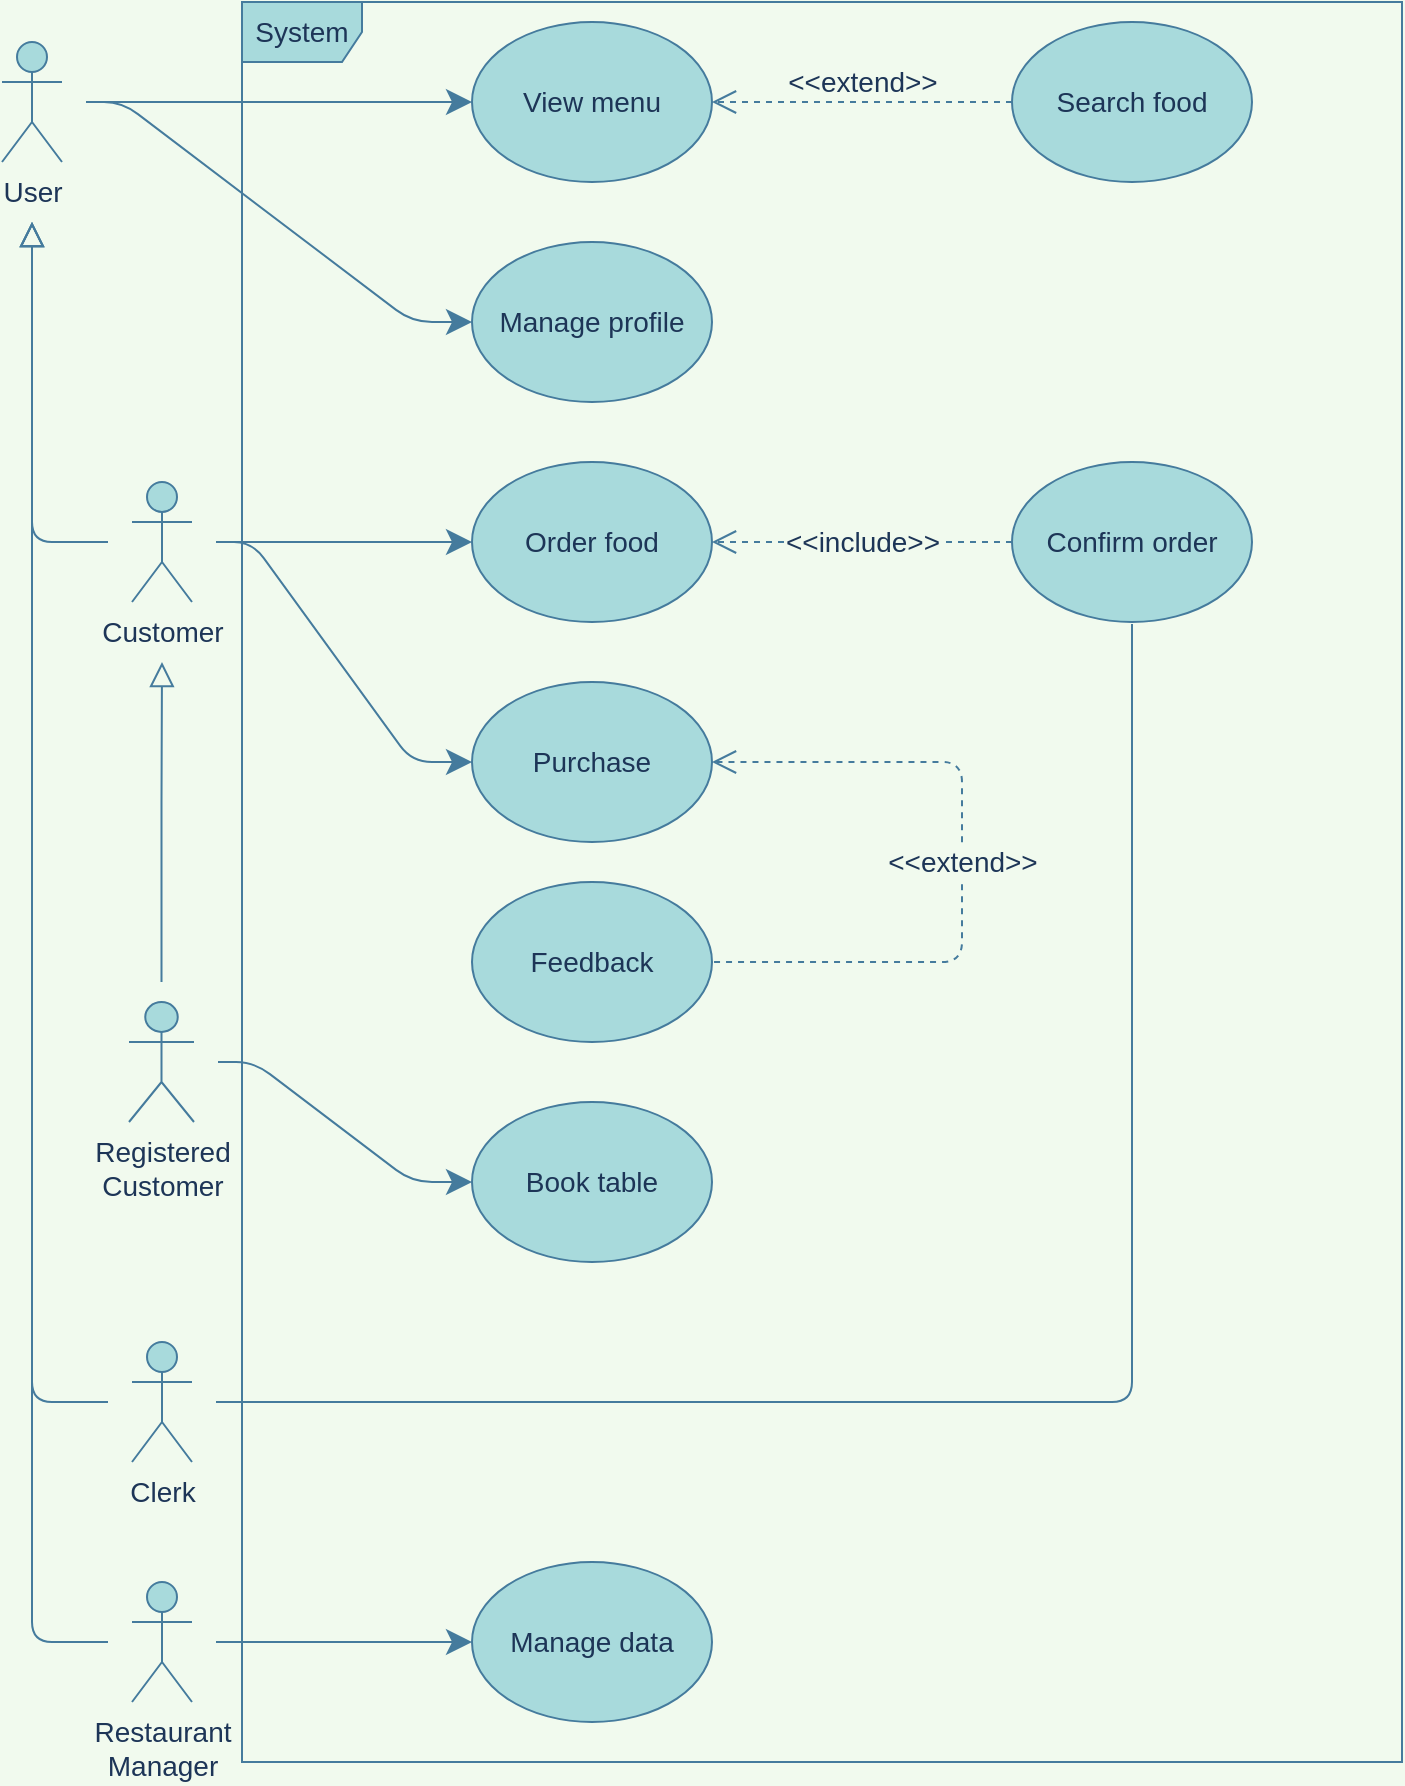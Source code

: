 <mxfile>
    <diagram id="F4elgVZbu_pHF8BznkAH" name="Page-1">
        <mxGraphModel dx="600" dy="1567" grid="1" gridSize="10" guides="1" tooltips="1" connect="1" arrows="1" fold="1" page="1" pageScale="1" pageWidth="850" pageHeight="1100" background="#F1FAEE" math="0" shadow="0">
            <root>
                <mxCell id="0"/>
                <mxCell id="1" parent="0"/>
                <mxCell id="78" value="System" style="shape=umlFrame;whiteSpace=wrap;html=1;rounded=0;sketch=0;fontSize=14;fontColor=#1D3557;strokeColor=#457B9D;fillColor=#A8DADC;width=60;height=30;" parent="1" vertex="1">
                    <mxGeometry x="150" y="-1020" width="580" height="880" as="geometry"/>
                </mxCell>
                <mxCell id="6" value="View menu" style="ellipse;whiteSpace=wrap;html=1;fontSize=14;fillColor=#A8DADC;strokeColor=#457B9D;fontColor=#1D3557;" parent="1" vertex="1">
                    <mxGeometry x="265" y="-1010" width="120" height="80" as="geometry"/>
                </mxCell>
                <mxCell id="53" value="&amp;lt;&amp;lt;extend&amp;gt;&amp;gt;" style="edgeStyle=entityRelationEdgeStyle;rounded=1;sketch=0;orthogonalLoop=1;jettySize=auto;html=1;fontSize=14;fontColor=#1D3557;strokeColor=#457B9D;fillColor=#A8DADC;endArrow=open;endFill=0;endSize=10;dashed=1;labelBackgroundColor=#F1FAEE;" parent="1" source="8" target="6" edge="1">
                    <mxGeometry y="-10" relative="1" as="geometry">
                        <mxPoint as="offset"/>
                    </mxGeometry>
                </mxCell>
                <mxCell id="8" value="Search food" style="ellipse;whiteSpace=wrap;html=1;fontSize=14;fillColor=#A8DADC;strokeColor=#457B9D;fontColor=#1D3557;" parent="1" vertex="1">
                    <mxGeometry x="535" y="-1010" width="120" height="80" as="geometry"/>
                </mxCell>
                <mxCell id="51" style="edgeStyle=entityRelationEdgeStyle;rounded=1;sketch=0;orthogonalLoop=1;jettySize=auto;html=1;fontSize=14;fontColor=#1D3557;strokeColor=#457B9D;fillColor=#A8DADC;endSize=10;sourcePerimeterSpacing=12;endArrow=classic;endFill=1;labelBackgroundColor=#F1FAEE;" parent="1" source="48" target="50" edge="1">
                    <mxGeometry relative="1" as="geometry"/>
                </mxCell>
                <mxCell id="52" style="edgeStyle=entityRelationEdgeStyle;rounded=1;sketch=0;orthogonalLoop=1;jettySize=auto;html=1;fontSize=14;fontColor=#1D3557;strokeColor=#457B9D;fillColor=#A8DADC;endSize=10;sourcePerimeterSpacing=12;endArrow=classic;endFill=1;labelBackgroundColor=#F1FAEE;" parent="1" source="48" target="6" edge="1">
                    <mxGeometry relative="1" as="geometry"/>
                </mxCell>
                <mxCell id="48" value="User" style="shape=umlActor;verticalLabelPosition=bottom;verticalAlign=top;html=1;rounded=0;sketch=0;fontColor=#1D3557;strokeColor=#457B9D;fillColor=#A8DADC;fontSize=14;" parent="1" vertex="1">
                    <mxGeometry x="30" y="-1000" width="30" height="60" as="geometry"/>
                </mxCell>
                <mxCell id="50" value="Manage profile" style="ellipse;whiteSpace=wrap;html=1;fontSize=14;fillColor=#A8DADC;strokeColor=#457B9D;fontColor=#1D3557;" parent="1" vertex="1">
                    <mxGeometry x="265" y="-900" width="120" height="80" as="geometry"/>
                </mxCell>
                <mxCell id="54" value="Order food" style="ellipse;whiteSpace=wrap;html=1;fontSize=14;fillColor=#A8DADC;strokeColor=#457B9D;fontColor=#1D3557;" parent="1" vertex="1">
                    <mxGeometry x="265" y="-790" width="120" height="80" as="geometry"/>
                </mxCell>
                <mxCell id="55" value="Book table" style="ellipse;whiteSpace=wrap;html=1;fontSize=14;fillColor=#A8DADC;strokeColor=#457B9D;fontColor=#1D3557;" parent="1" vertex="1">
                    <mxGeometry x="265" y="-470" width="120" height="80" as="geometry"/>
                </mxCell>
                <mxCell id="57" value="Purchase" style="ellipse;whiteSpace=wrap;html=1;fontSize=14;fillColor=#A8DADC;strokeColor=#457B9D;fontColor=#1D3557;" parent="1" vertex="1">
                    <mxGeometry x="265" y="-680" width="120" height="80" as="geometry"/>
                </mxCell>
                <mxCell id="58" value="Feedback" style="ellipse;whiteSpace=wrap;html=1;fontSize=14;fillColor=#A8DADC;strokeColor=#457B9D;fontColor=#1D3557;" parent="1" vertex="1">
                    <mxGeometry x="265" y="-580" width="120" height="80" as="geometry"/>
                </mxCell>
                <mxCell id="79" value="&amp;lt;&amp;lt;include&amp;gt;&amp;gt;" style="edgeStyle=entityRelationEdgeStyle;rounded=1;sketch=0;orthogonalLoop=1;jettySize=auto;html=1;fontSize=14;fontColor=#1D3557;endArrow=open;endFill=0;endSize=10;sourcePerimeterSpacing=0;targetPerimeterSpacing=0;strokeColor=#457B9D;fillColor=#A8DADC;dashed=1;labelBackgroundColor=#F1FAEE;" parent="1" source="59" target="54" edge="1">
                    <mxGeometry relative="1" as="geometry"/>
                </mxCell>
                <mxCell id="59" value="Confirm order" style="ellipse;whiteSpace=wrap;html=1;fontSize=14;fillColor=#A8DADC;strokeColor=#457B9D;fontColor=#1D3557;" parent="1" vertex="1">
                    <mxGeometry x="535" y="-790" width="120" height="80" as="geometry"/>
                </mxCell>
                <mxCell id="60" value="Manage data" style="ellipse;whiteSpace=wrap;html=1;fontSize=14;fillColor=#A8DADC;strokeColor=#457B9D;fontColor=#1D3557;" parent="1" vertex="1">
                    <mxGeometry x="265" y="-240" width="120" height="80" as="geometry"/>
                </mxCell>
                <mxCell id="62" style="edgeStyle=entityRelationEdgeStyle;rounded=1;sketch=0;orthogonalLoop=1;jettySize=auto;html=1;fontSize=14;fontColor=#1D3557;strokeColor=#457B9D;fillColor=#A8DADC;endSize=10;sourcePerimeterSpacing=12;strokeWidth=1;endArrow=classic;endFill=1;labelBackgroundColor=#F1FAEE;" parent="1" source="61" target="54" edge="1">
                    <mxGeometry relative="1" as="geometry"/>
                </mxCell>
                <mxCell id="63" style="edgeStyle=entityRelationEdgeStyle;rounded=1;sketch=0;orthogonalLoop=1;jettySize=auto;html=1;fontSize=14;fontColor=#1D3557;strokeColor=#457B9D;fillColor=#A8DADC;endSize=10;sourcePerimeterSpacing=12;endArrow=classic;endFill=1;labelBackgroundColor=#F1FAEE;" parent="1" source="86" target="55" edge="1">
                    <mxGeometry relative="1" as="geometry"/>
                </mxCell>
                <mxCell id="64" style="edgeStyle=entityRelationEdgeStyle;rounded=1;sketch=0;orthogonalLoop=1;jettySize=auto;html=1;fontSize=14;fontColor=#1D3557;strokeColor=#457B9D;fillColor=#A8DADC;endSize=10;sourcePerimeterSpacing=12;endArrow=classic;endFill=1;labelBackgroundColor=#F1FAEE;" parent="1" source="61" target="57" edge="1">
                    <mxGeometry relative="1" as="geometry"/>
                </mxCell>
                <mxCell id="65" value="&amp;lt;&amp;lt;extend&amp;gt;&amp;gt;" style="edgeStyle=elbowEdgeStyle;rounded=1;sketch=0;orthogonalLoop=1;jettySize=auto;html=1;fontSize=14;fontColor=#1D3557;strokeColor=#457B9D;fillColor=#A8DADC;endSize=6;startArrow=open;startFill=0;endArrow=none;endFill=0;startSize=10;dashed=1;sourcePerimeterSpacing=0;labelBackgroundColor=#F1FAEE;" parent="1" source="57" target="58" edge="1">
                    <mxGeometry relative="1" as="geometry">
                        <Array as="points">
                            <mxPoint x="510" y="-480"/>
                        </Array>
                    </mxGeometry>
                </mxCell>
                <mxCell id="68" style="edgeStyle=orthogonalEdgeStyle;rounded=1;sketch=0;orthogonalLoop=1;jettySize=auto;html=1;fontSize=14;fontColor=#1D3557;endSize=10;strokeColor=#457B9D;fillColor=#A8DADC;targetPerimeterSpacing=30;sourcePerimeterSpacing=12;endArrow=block;endFill=0;labelBackgroundColor=#F1FAEE;" parent="1" source="61" target="48" edge="1">
                    <mxGeometry relative="1" as="geometry"/>
                </mxCell>
                <mxCell id="89" style="edgeStyle=orthogonalEdgeStyle;rounded=0;orthogonalLoop=1;jettySize=auto;html=1;startArrow=none;startFill=0;endArrow=block;endFill=0;startSize=10;strokeColor=#457B9D;sourcePerimeterSpacing=10;targetPerimeterSpacing=30;endSize=10;fillColor=#A8DADC;labelBackgroundColor=#F1FAEE;fontColor=#1D3557;" parent="1" source="86" target="61" edge="1">
                    <mxGeometry relative="1" as="geometry"/>
                </mxCell>
                <mxCell id="61" value="Customer" style="shape=umlActor;verticalLabelPosition=bottom;verticalAlign=top;html=1;fillColor=#A8DADC;strokeColor=#457B9D;fontColor=#1D3557;fontSize=14;" parent="1" vertex="1">
                    <mxGeometry x="95" y="-780" width="30" height="60" as="geometry"/>
                </mxCell>
                <mxCell id="67" style="edgeStyle=entityRelationEdgeStyle;rounded=1;sketch=0;orthogonalLoop=1;jettySize=auto;html=1;fontSize=14;fontColor=#1D3557;endSize=10;strokeColor=#457B9D;fillColor=#A8DADC;sourcePerimeterSpacing=12;endArrow=classic;endFill=1;labelBackgroundColor=#F1FAEE;" parent="1" source="66" target="60" edge="1">
                    <mxGeometry relative="1" as="geometry"/>
                </mxCell>
                <mxCell id="70" style="edgeStyle=orthogonalEdgeStyle;rounded=1;sketch=0;orthogonalLoop=1;jettySize=auto;html=1;fontSize=14;fontColor=#1D3557;endArrow=block;endFill=0;endSize=10;sourcePerimeterSpacing=12;targetPerimeterSpacing=30;strokeColor=#457B9D;fillColor=#A8DADC;labelBackgroundColor=#F1FAEE;" parent="1" source="66" target="48" edge="1">
                    <mxGeometry relative="1" as="geometry"/>
                </mxCell>
                <mxCell id="66" value="Restaurant&lt;br&gt;Manager" style="shape=umlActor;verticalLabelPosition=bottom;verticalAlign=top;html=1;rounded=0;sketch=0;fontSize=14;fontColor=#1D3557;strokeColor=#457B9D;fillColor=#A8DADC;" parent="1" vertex="1">
                    <mxGeometry x="95" y="-230" width="30" height="60" as="geometry"/>
                </mxCell>
                <mxCell id="73" style="edgeStyle=orthogonalEdgeStyle;rounded=1;sketch=0;orthogonalLoop=1;jettySize=auto;html=1;fontSize=14;fontColor=#1D3557;endArrow=none;endFill=0;endSize=10;sourcePerimeterSpacing=12;targetPerimeterSpacing=1;strokeColor=#457B9D;fillColor=#A8DADC;startArrow=none;startFill=0;startSize=10;labelBackgroundColor=#F1FAEE;" parent="1" source="72" target="59" edge="1">
                    <mxGeometry relative="1" as="geometry"/>
                </mxCell>
                <mxCell id="75" style="edgeStyle=orthogonalEdgeStyle;rounded=1;sketch=0;orthogonalLoop=1;jettySize=auto;html=1;fontSize=14;fontColor=#1D3557;endArrow=block;endFill=0;endSize=10;sourcePerimeterSpacing=12;targetPerimeterSpacing=30;strokeColor=#457B9D;fillColor=#A8DADC;labelBackgroundColor=#F1FAEE;" parent="1" source="72" target="48" edge="1">
                    <mxGeometry relative="1" as="geometry">
                        <Array as="points">
                            <mxPoint x="45" y="-320"/>
                        </Array>
                    </mxGeometry>
                </mxCell>
                <mxCell id="72" value="Clerk&lt;br&gt;" style="shape=umlActor;verticalLabelPosition=bottom;verticalAlign=top;html=1;rounded=0;sketch=0;fontSize=14;fontColor=#1D3557;strokeColor=#457B9D;fillColor=#A8DADC;" parent="1" vertex="1">
                    <mxGeometry x="95" y="-350" width="30" height="60" as="geometry"/>
                </mxCell>
                <mxCell id="86" value="Registered &lt;br&gt;Customer" style="shape=umlActor;verticalLabelPosition=bottom;verticalAlign=top;html=1;fillColor=#A8DADC;strokeColor=#457B9D;fontColor=#1D3557;fontSize=14;" parent="1" vertex="1">
                    <mxGeometry x="93.5" y="-520" width="32.5" height="60" as="geometry"/>
                </mxCell>
            </root>
        </mxGraphModel>
    </diagram>
</mxfile>